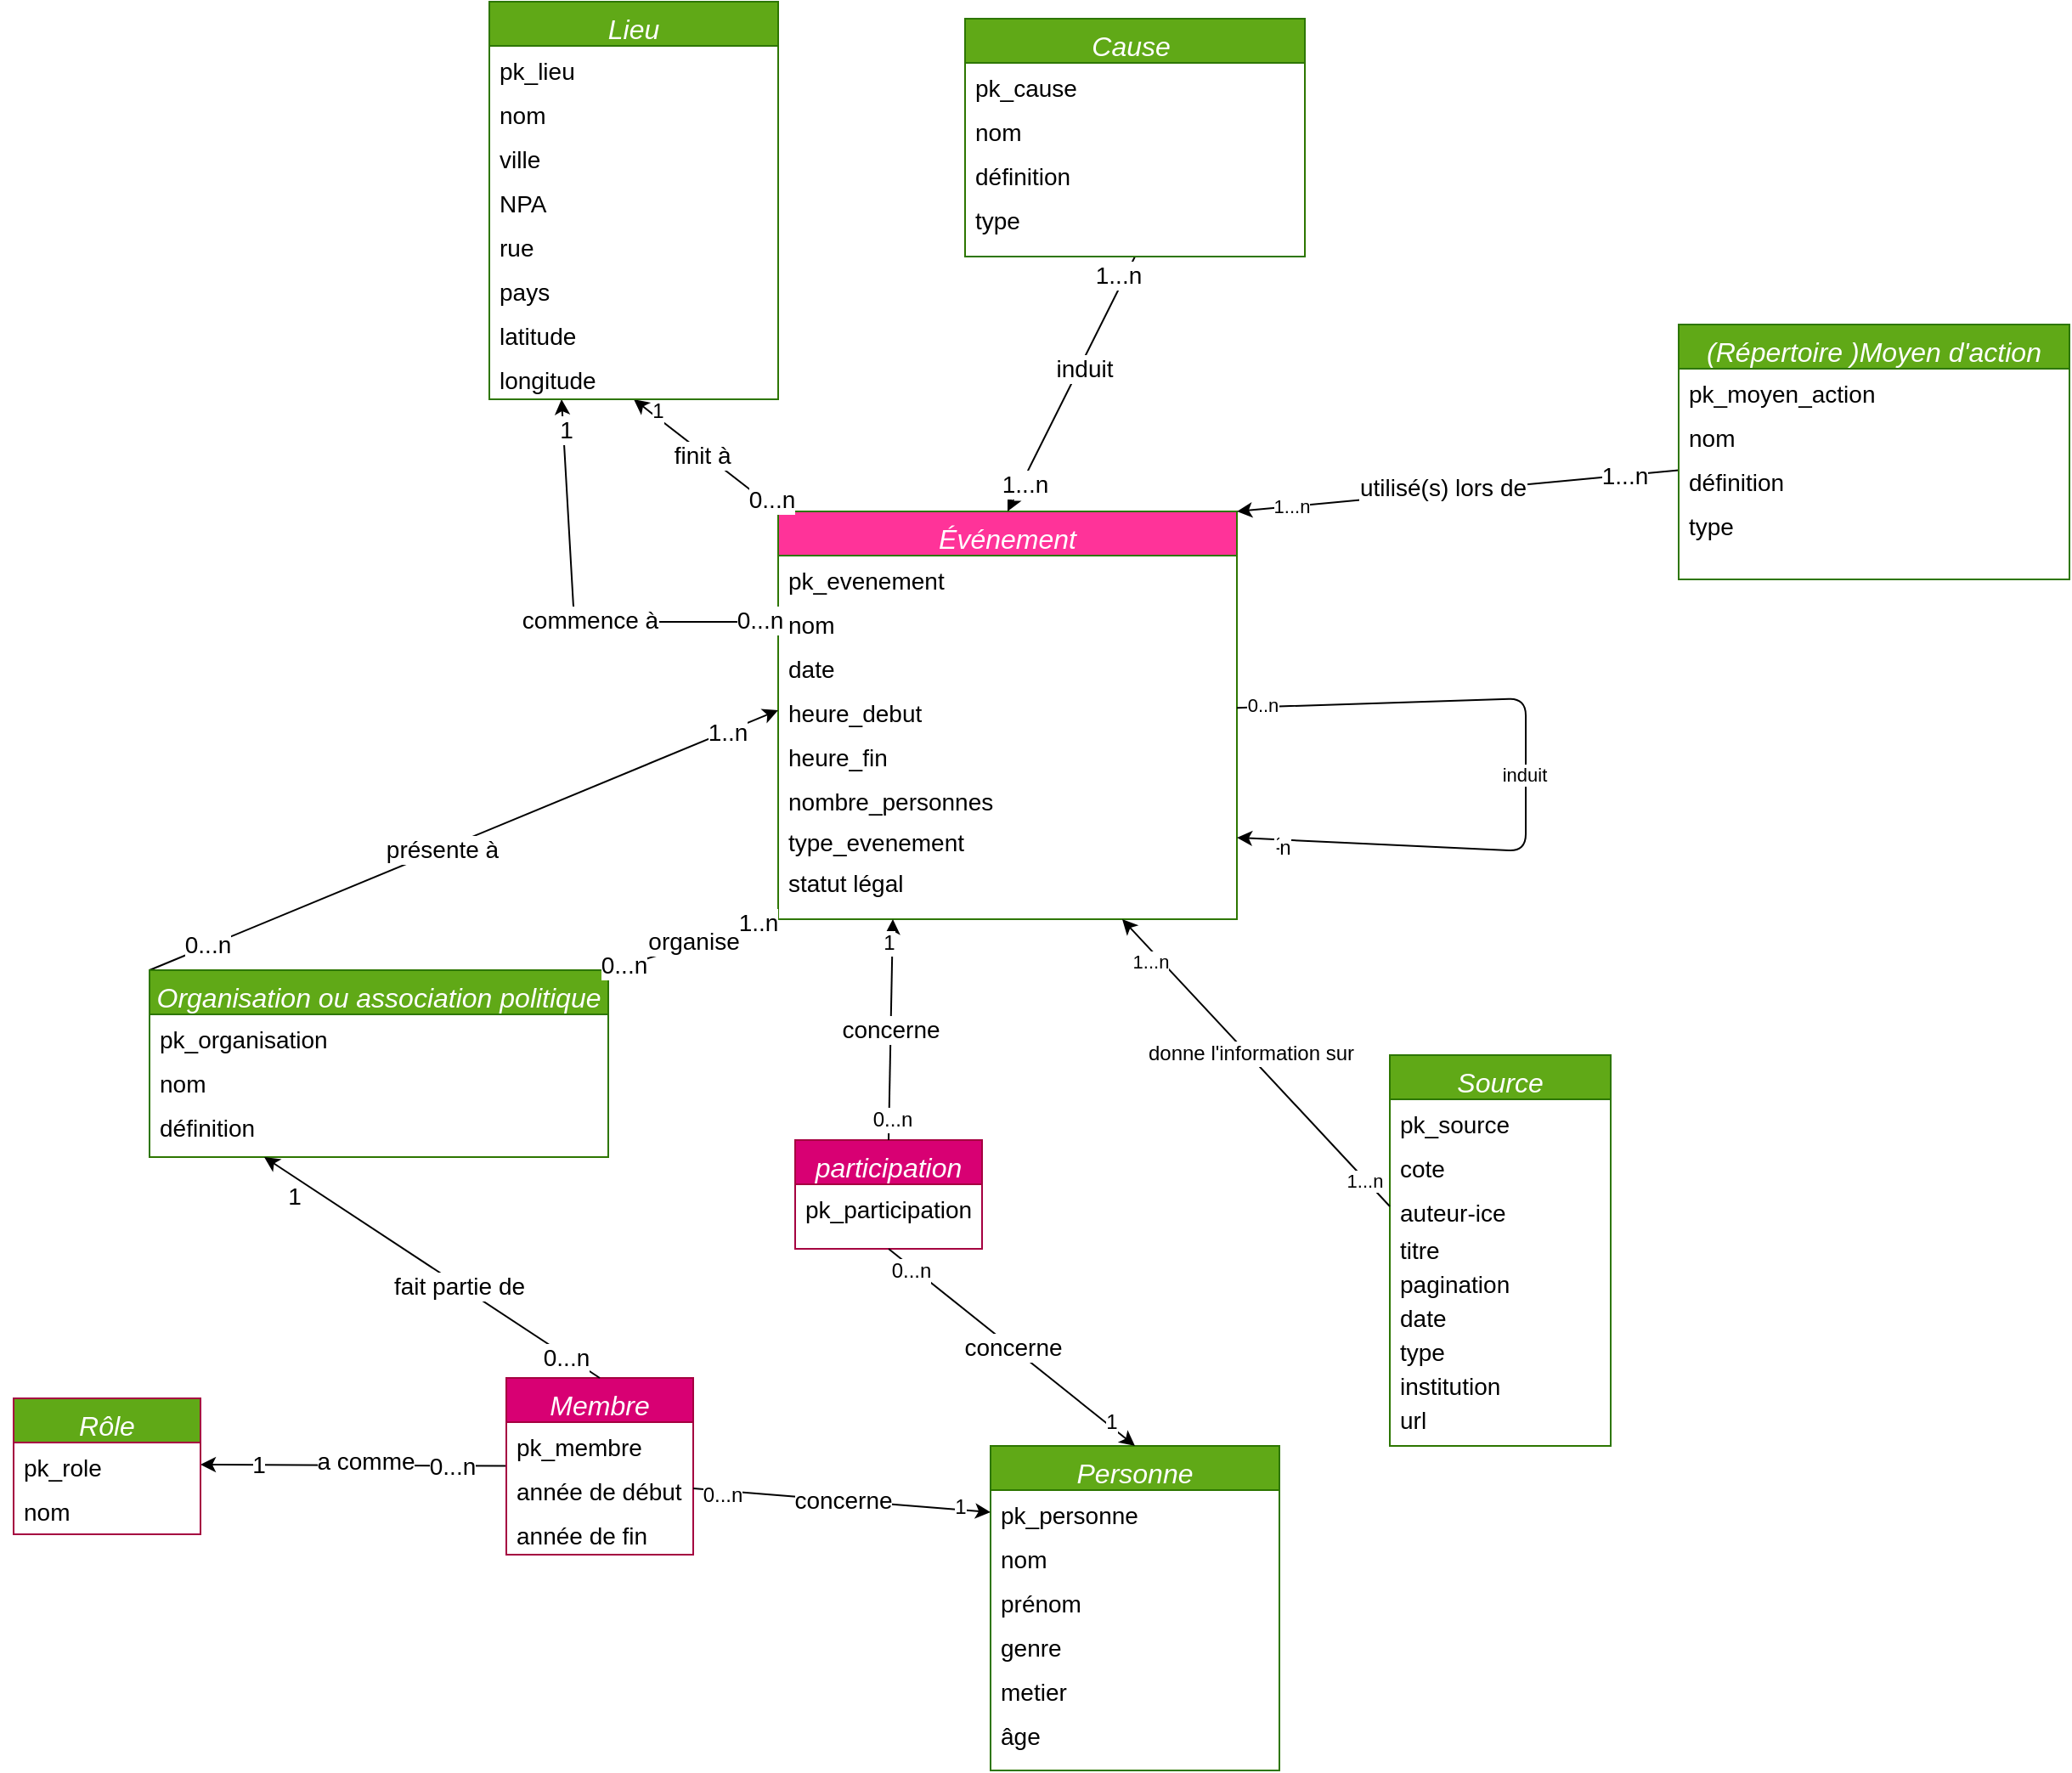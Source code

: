 <mxfile>
    <diagram id="C5RBs43oDa-KdzZeNtuy" name="Page-1">
        <mxGraphModel dx="1327" dy="936" grid="1" gridSize="10" guides="1" tooltips="1" connect="1" arrows="1" fold="1" page="1" pageScale="1" pageWidth="1654" pageHeight="1169" math="0" shadow="0">
            <root>
                <mxCell id="WIyWlLk6GJQsqaUBKTNV-0"/>
                <mxCell id="WIyWlLk6GJQsqaUBKTNV-1" parent="WIyWlLk6GJQsqaUBKTNV-0"/>
                <mxCell id="306" value="Événement" style="swimlane;fontStyle=2;align=center;verticalAlign=top;childLayout=stackLayout;horizontal=1;startSize=26;horizontalStack=0;resizeParent=1;resizeLast=0;collapsible=1;marginBottom=0;rounded=0;shadow=0;strokeWidth=1;fillColor=#FF3399;fontColor=#ffffff;strokeColor=#2D7600;fontSize=16;" parent="WIyWlLk6GJQsqaUBKTNV-1" vertex="1">
                    <mxGeometry x="560" y="330" width="270" height="240" as="geometry">
                        <mxRectangle x="230" y="140" width="160" height="26" as="alternateBounds"/>
                    </mxGeometry>
                </mxCell>
                <mxCell id="307" value="pk_evenement" style="text;align=left;verticalAlign=top;spacingLeft=4;spacingRight=4;overflow=hidden;rotatable=0;points=[[0,0.5],[1,0.5]];portConstraint=eastwest;fontSize=14;" parent="306" vertex="1">
                    <mxGeometry y="26" width="270" height="26" as="geometry"/>
                </mxCell>
                <mxCell id="308" value="nom    " style="text;align=left;verticalAlign=top;spacingLeft=4;spacingRight=4;overflow=hidden;rotatable=0;points=[[0,0.5],[1,0.5]];portConstraint=eastwest;fontSize=14;" parent="306" vertex="1">
                    <mxGeometry y="52" width="270" height="26" as="geometry"/>
                </mxCell>
                <mxCell id="340" value="date" style="text;align=left;verticalAlign=top;spacingLeft=4;spacingRight=4;overflow=hidden;rotatable=0;points=[[0,0.5],[1,0.5]];portConstraint=eastwest;fontSize=14;" parent="306" vertex="1">
                    <mxGeometry y="78" width="270" height="26" as="geometry"/>
                </mxCell>
                <mxCell id="349" value="heure_debut" style="text;align=left;verticalAlign=top;spacingLeft=4;spacingRight=4;overflow=hidden;rotatable=0;points=[[0,0.5],[1,0.5]];portConstraint=eastwest;fontSize=14;" parent="306" vertex="1">
                    <mxGeometry y="104" width="270" height="26" as="geometry"/>
                </mxCell>
                <mxCell id="463" value="heure_fin" style="text;align=left;verticalAlign=top;spacingLeft=4;spacingRight=4;overflow=hidden;rotatable=0;points=[[0,0.5],[1,0.5]];portConstraint=eastwest;fontSize=14;" parent="306" vertex="1">
                    <mxGeometry y="130" width="270" height="26" as="geometry"/>
                </mxCell>
                <mxCell id="464" value="nombre_personnes" style="text;align=left;verticalAlign=top;spacingLeft=4;spacingRight=4;overflow=hidden;rotatable=0;points=[[0,0.5],[1,0.5]];portConstraint=eastwest;fontSize=14;" parent="306" vertex="1">
                    <mxGeometry y="156" width="270" height="24" as="geometry"/>
                </mxCell>
                <mxCell id="466" value="type_evenement" style="text;align=left;verticalAlign=top;spacingLeft=4;spacingRight=4;overflow=hidden;rotatable=0;points=[[0,0.5],[1,0.5]];portConstraint=eastwest;fontSize=14;" parent="306" vertex="1">
                    <mxGeometry y="180" width="270" height="24" as="geometry"/>
                </mxCell>
                <mxCell id="486" style="edgeStyle=none;html=1;entryX=1;entryY=0.5;entryDx=0;entryDy=0;" parent="306" source="306" target="466" edge="1">
                    <mxGeometry relative="1" as="geometry">
                        <mxPoint x="440" y="230" as="targetPoint"/>
                        <Array as="points">
                            <mxPoint x="440" y="110"/>
                            <mxPoint x="440" y="200"/>
                        </Array>
                    </mxGeometry>
                </mxCell>
                <mxCell id="487" value="0..n" style="edgeLabel;html=1;align=center;verticalAlign=middle;resizable=0;points=[];" parent="486" vertex="1" connectable="0">
                    <mxGeometry x="-0.932" y="1" relative="1" as="geometry">
                        <mxPoint as="offset"/>
                    </mxGeometry>
                </mxCell>
                <mxCell id="488" value="1" style="edgeLabel;html=1;align=center;verticalAlign=middle;resizable=0;points=[];" parent="486" vertex="1" connectable="0">
                    <mxGeometry x="0.885" y="2" relative="1" as="geometry">
                        <mxPoint as="offset"/>
                    </mxGeometry>
                </mxCell>
                <mxCell id="489" value="induit" style="edgeLabel;html=1;align=center;verticalAlign=middle;resizable=0;points=[];" parent="486" vertex="1" connectable="0">
                    <mxGeometry x="-0.002" y="-1" relative="1" as="geometry">
                        <mxPoint as="offset"/>
                    </mxGeometry>
                </mxCell>
                <mxCell id="491" value="&lt;font style=&quot;font-size: 12px;&quot;&gt;n&lt;/font&gt;" style="edgeLabel;html=1;align=center;verticalAlign=middle;resizable=0;points=[];" parent="486" vertex="1" connectable="0">
                    <mxGeometry x="0.868" y="4" relative="1" as="geometry">
                        <mxPoint as="offset"/>
                    </mxGeometry>
                </mxCell>
                <mxCell id="493" value="statut légal" style="text;align=left;verticalAlign=top;spacingLeft=4;spacingRight=4;overflow=hidden;rotatable=0;points=[[0,0.5],[1,0.5]];portConstraint=eastwest;fontSize=14;" vertex="1" parent="306">
                    <mxGeometry y="204" width="270" height="24" as="geometry"/>
                </mxCell>
                <mxCell id="336" value="&lt;font style=&quot;font-size: 14px;&quot;&gt;finit à&amp;nbsp;&lt;/font&gt;" style="edgeStyle=none;html=1;exitX=0;exitY=0;exitDx=0;exitDy=0;entryX=0.5;entryY=1;entryDx=0;entryDy=0;" parent="WIyWlLk6GJQsqaUBKTNV-1" source="306" target="329" edge="1">
                    <mxGeometry relative="1" as="geometry"/>
                </mxCell>
                <mxCell id="337" value="&lt;font style=&quot;font-size: 14px;&quot;&gt;0...n&lt;/font&gt;" style="edgeLabel;html=1;align=center;verticalAlign=middle;resizable=0;points=[];" parent="336" vertex="1" connectable="0">
                    <mxGeometry x="-0.846" y="-3" relative="1" as="geometry">
                        <mxPoint x="1" as="offset"/>
                    </mxGeometry>
                </mxCell>
                <mxCell id="338" value="&lt;font style=&quot;font-size: 12px;&quot;&gt;1&lt;/font&gt;" style="edgeLabel;html=1;align=center;verticalAlign=middle;resizable=0;points=[];" parent="336" vertex="1" connectable="0">
                    <mxGeometry x="0.74" y="-2" relative="1" as="geometry">
                        <mxPoint x="1" as="offset"/>
                    </mxGeometry>
                </mxCell>
                <mxCell id="325" style="edgeStyle=none;html=1;exitX=0;exitY=0.5;exitDx=0;exitDy=0;fontSize=12;entryX=0.25;entryY=1;entryDx=0;entryDy=0;" parent="WIyWlLk6GJQsqaUBKTNV-1" source="308" target="329" edge="1">
                    <mxGeometry relative="1" as="geometry">
                        <Array as="points">
                            <mxPoint x="440" y="395"/>
                        </Array>
                        <mxPoint x="110" y="703.95" as="sourcePoint"/>
                        <mxPoint x="365" y="418.95" as="targetPoint"/>
                    </mxGeometry>
                </mxCell>
                <mxCell id="326" value="&lt;span style=&quot;font-size: 14px;&quot;&gt;commence à&lt;/span&gt;" style="edgeLabel;html=1;align=center;verticalAlign=middle;resizable=0;points=[];fontSize=12;" parent="325" vertex="1" connectable="0">
                    <mxGeometry x="-0.113" y="-1" relative="1" as="geometry">
                        <mxPoint as="offset"/>
                    </mxGeometry>
                </mxCell>
                <mxCell id="327" value="0...n" style="edgeLabel;html=1;align=center;verticalAlign=middle;resizable=0;points=[];fontSize=14;" parent="325" vertex="1" connectable="0">
                    <mxGeometry x="-0.909" y="-1" relative="1" as="geometry">
                        <mxPoint as="offset"/>
                    </mxGeometry>
                </mxCell>
                <mxCell id="328" value="1" style="edgeLabel;html=1;align=center;verticalAlign=middle;resizable=0;points=[];fontSize=14;" parent="325" vertex="1" connectable="0">
                    <mxGeometry x="0.855" y="-1" relative="1" as="geometry">
                        <mxPoint as="offset"/>
                    </mxGeometry>
                </mxCell>
                <mxCell id="329" value="Lieu" style="swimlane;fontStyle=2;align=center;verticalAlign=top;childLayout=stackLayout;horizontal=1;startSize=26;horizontalStack=0;resizeParent=1;resizeLast=0;collapsible=1;marginBottom=0;rounded=0;shadow=0;strokeWidth=1;fillColor=#60a917;fontColor=#ffffff;strokeColor=#2D7600;fontSize=16;" parent="WIyWlLk6GJQsqaUBKTNV-1" vertex="1">
                    <mxGeometry x="390" y="30" width="170" height="234" as="geometry">
                        <mxRectangle x="230" y="140" width="160" height="26" as="alternateBounds"/>
                    </mxGeometry>
                </mxCell>
                <mxCell id="330" value="pk_lieu" style="text;align=left;verticalAlign=top;spacingLeft=4;spacingRight=4;overflow=hidden;rotatable=0;points=[[0,0.5],[1,0.5]];portConstraint=eastwest;fontSize=14;" parent="329" vertex="1">
                    <mxGeometry y="26" width="170" height="26" as="geometry"/>
                </mxCell>
                <mxCell id="331" value="nom" style="text;align=left;verticalAlign=top;spacingLeft=4;spacingRight=4;overflow=hidden;rotatable=0;points=[[0,0.5],[1,0.5]];portConstraint=eastwest;fontSize=14;" parent="329" vertex="1">
                    <mxGeometry y="52" width="170" height="26" as="geometry"/>
                </mxCell>
                <mxCell id="332" value="ville" style="text;align=left;verticalAlign=top;spacingLeft=4;spacingRight=4;overflow=hidden;rotatable=0;points=[[0,0.5],[1,0.5]];portConstraint=eastwest;fontSize=14;" parent="329" vertex="1">
                    <mxGeometry y="78" width="170" height="26" as="geometry"/>
                </mxCell>
                <mxCell id="333" value="NPA" style="text;align=left;verticalAlign=top;spacingLeft=4;spacingRight=4;overflow=hidden;rotatable=0;points=[[0,0.5],[1,0.5]];portConstraint=eastwest;fontSize=14;" parent="329" vertex="1">
                    <mxGeometry y="104" width="170" height="26" as="geometry"/>
                </mxCell>
                <mxCell id="334" value="rue" style="text;align=left;verticalAlign=top;spacingLeft=4;spacingRight=4;overflow=hidden;rotatable=0;points=[[0,0.5],[1,0.5]];portConstraint=eastwest;fontSize=14;" parent="329" vertex="1">
                    <mxGeometry y="130" width="170" height="26" as="geometry"/>
                </mxCell>
                <mxCell id="335" value="pays" style="text;align=left;verticalAlign=top;spacingLeft=4;spacingRight=4;overflow=hidden;rotatable=0;points=[[0,0.5],[1,0.5]];portConstraint=eastwest;fontSize=14;" parent="329" vertex="1">
                    <mxGeometry y="156" width="170" height="26" as="geometry"/>
                </mxCell>
                <mxCell id="490" value="latitude" style="text;align=left;verticalAlign=top;spacingLeft=4;spacingRight=4;overflow=hidden;rotatable=0;points=[[0,0.5],[1,0.5]];portConstraint=eastwest;fontSize=14;" parent="329" vertex="1">
                    <mxGeometry y="182" width="170" height="26" as="geometry"/>
                </mxCell>
                <mxCell id="492" value="longitude" style="text;align=left;verticalAlign=top;spacingLeft=4;spacingRight=4;overflow=hidden;rotatable=0;points=[[0,0.5],[1,0.5]];portConstraint=eastwest;fontSize=14;" vertex="1" parent="329">
                    <mxGeometry y="208" width="170" height="26" as="geometry"/>
                </mxCell>
                <mxCell id="354" style="edgeStyle=none;html=1;entryX=1;entryY=0;entryDx=0;entryDy=0;fontSize=14;" parent="WIyWlLk6GJQsqaUBKTNV-1" source="350" target="306" edge="1">
                    <mxGeometry relative="1" as="geometry">
                        <Array as="points"/>
                    </mxGeometry>
                </mxCell>
                <mxCell id="355" value="1...n" style="edgeLabel;html=1;align=center;verticalAlign=middle;resizable=0;points=[];fontSize=14;" parent="354" vertex="1" connectable="0">
                    <mxGeometry x="-0.762" relative="1" as="geometry">
                        <mxPoint x="-1" as="offset"/>
                    </mxGeometry>
                </mxCell>
                <mxCell id="357" value="utilisé(s) lors de" style="edgeLabel;html=1;align=center;verticalAlign=middle;resizable=0;points=[];fontSize=14;" parent="354" vertex="1" connectable="0">
                    <mxGeometry x="0.061" y="-3" relative="1" as="geometry">
                        <mxPoint x="-1" as="offset"/>
                    </mxGeometry>
                </mxCell>
                <mxCell id="475" value="1...n" style="edgeLabel;html=1;align=center;verticalAlign=middle;resizable=0;points=[];" parent="354" vertex="1" connectable="0">
                    <mxGeometry x="0.755" y="1" relative="1" as="geometry">
                        <mxPoint y="-1" as="offset"/>
                    </mxGeometry>
                </mxCell>
                <mxCell id="350" value="(Répertoire )Moyen d'action" style="swimlane;fontStyle=2;align=center;verticalAlign=top;childLayout=stackLayout;horizontal=1;startSize=26;horizontalStack=0;resizeParent=1;resizeLast=0;collapsible=1;marginBottom=0;rounded=0;shadow=0;strokeWidth=1;fillColor=#60a917;fontColor=#ffffff;strokeColor=#2D7600;fontSize=16;" parent="WIyWlLk6GJQsqaUBKTNV-1" vertex="1">
                    <mxGeometry x="1090" y="220" width="230" height="150" as="geometry">
                        <mxRectangle x="230" y="140" width="160" height="26" as="alternateBounds"/>
                    </mxGeometry>
                </mxCell>
                <mxCell id="351" value="pk_moyen_action" style="text;align=left;verticalAlign=top;spacingLeft=4;spacingRight=4;overflow=hidden;rotatable=0;points=[[0,0.5],[1,0.5]];portConstraint=eastwest;fontSize=14;" parent="350" vertex="1">
                    <mxGeometry y="26" width="230" height="26" as="geometry"/>
                </mxCell>
                <mxCell id="352" value="nom    " style="text;align=left;verticalAlign=top;spacingLeft=4;spacingRight=4;overflow=hidden;rotatable=0;points=[[0,0.5],[1,0.5]];portConstraint=eastwest;fontSize=14;" parent="350" vertex="1">
                    <mxGeometry y="52" width="230" height="26" as="geometry"/>
                </mxCell>
                <mxCell id="353" value="définition" style="text;align=left;verticalAlign=top;spacingLeft=4;spacingRight=4;overflow=hidden;rotatable=0;points=[[0,0.5],[1,0.5]];portConstraint=eastwest;fontSize=14;" parent="350" vertex="1">
                    <mxGeometry y="78" width="230" height="26" as="geometry"/>
                </mxCell>
                <mxCell id="478" value="type" style="text;align=left;verticalAlign=top;spacingLeft=4;spacingRight=4;overflow=hidden;rotatable=0;points=[[0,0.5],[1,0.5]];portConstraint=eastwest;fontSize=14;" parent="350" vertex="1">
                    <mxGeometry y="104" width="230" height="26" as="geometry"/>
                </mxCell>
                <mxCell id="362" style="edgeStyle=none;html=1;exitX=0.5;exitY=1;exitDx=0;exitDy=0;entryX=0.5;entryY=0;entryDx=0;entryDy=0;fontSize=14;" parent="WIyWlLk6GJQsqaUBKTNV-1" source="358" target="306" edge="1">
                    <mxGeometry relative="1" as="geometry"/>
                </mxCell>
                <mxCell id="363" value="1...n" style="edgeLabel;html=1;align=center;verticalAlign=middle;resizable=0;points=[];fontSize=14;" parent="362" vertex="1" connectable="0">
                    <mxGeometry x="0.776" y="1" relative="1" as="geometry">
                        <mxPoint as="offset"/>
                    </mxGeometry>
                </mxCell>
                <mxCell id="364" value="induit" style="edgeLabel;html=1;align=center;verticalAlign=middle;resizable=0;points=[];fontSize=14;" parent="362" vertex="1" connectable="0">
                    <mxGeometry x="-0.144" y="2" relative="1" as="geometry">
                        <mxPoint as="offset"/>
                    </mxGeometry>
                </mxCell>
                <mxCell id="365" value="1...n" style="edgeLabel;html=1;align=center;verticalAlign=middle;resizable=0;points=[];fontSize=14;" parent="362" vertex="1" connectable="0">
                    <mxGeometry x="-0.831" y="-5" relative="1" as="geometry">
                        <mxPoint as="offset"/>
                    </mxGeometry>
                </mxCell>
                <mxCell id="358" value="Cause " style="swimlane;fontStyle=2;align=center;verticalAlign=top;childLayout=stackLayout;horizontal=1;startSize=26;horizontalStack=0;resizeParent=1;resizeLast=0;collapsible=1;marginBottom=0;rounded=0;shadow=0;strokeWidth=1;fillColor=#60a917;fontColor=#ffffff;strokeColor=#2D7600;fontSize=16;" parent="WIyWlLk6GJQsqaUBKTNV-1" vertex="1">
                    <mxGeometry x="670" y="40" width="200" height="140" as="geometry">
                        <mxRectangle x="230" y="140" width="160" height="26" as="alternateBounds"/>
                    </mxGeometry>
                </mxCell>
                <mxCell id="359" value="pk_cause" style="text;align=left;verticalAlign=top;spacingLeft=4;spacingRight=4;overflow=hidden;rotatable=0;points=[[0,0.5],[1,0.5]];portConstraint=eastwest;fontSize=14;" parent="358" vertex="1">
                    <mxGeometry y="26" width="200" height="26" as="geometry"/>
                </mxCell>
                <mxCell id="360" value="nom    " style="text;align=left;verticalAlign=top;spacingLeft=4;spacingRight=4;overflow=hidden;rotatable=0;points=[[0,0.5],[1,0.5]];portConstraint=eastwest;fontSize=14;" parent="358" vertex="1">
                    <mxGeometry y="52" width="200" height="26" as="geometry"/>
                </mxCell>
                <mxCell id="361" value="définition" style="text;align=left;verticalAlign=top;spacingLeft=4;spacingRight=4;overflow=hidden;rotatable=0;points=[[0,0.5],[1,0.5]];portConstraint=eastwest;fontSize=14;" parent="358" vertex="1">
                    <mxGeometry y="78" width="200" height="26" as="geometry"/>
                </mxCell>
                <mxCell id="480" value="type" style="text;align=left;verticalAlign=top;spacingLeft=4;spacingRight=4;overflow=hidden;rotatable=0;points=[[0,0.5],[1,0.5]];portConstraint=eastwest;fontSize=14;" parent="358" vertex="1">
                    <mxGeometry y="104" width="200" height="26" as="geometry"/>
                </mxCell>
                <mxCell id="376" style="edgeStyle=none;html=1;fontSize=14;entryX=0;entryY=0.5;entryDx=0;entryDy=0;exitX=0;exitY=0;exitDx=0;exitDy=0;" parent="WIyWlLk6GJQsqaUBKTNV-1" source="366" target="349" edge="1">
                    <mxGeometry relative="1" as="geometry">
                        <mxPoint x="270" y="400" as="sourcePoint"/>
                        <mxPoint x="90" y="420" as="targetPoint"/>
                    </mxGeometry>
                </mxCell>
                <mxCell id="377" value="0...n" style="edgeLabel;html=1;align=center;verticalAlign=middle;resizable=0;points=[];fontSize=14;" parent="376" vertex="1" connectable="0">
                    <mxGeometry x="-0.817" y="1" relative="1" as="geometry">
                        <mxPoint as="offset"/>
                    </mxGeometry>
                </mxCell>
                <mxCell id="378" value="1..n" style="edgeLabel;html=1;align=center;verticalAlign=middle;resizable=0;points=[];fontSize=14;" parent="376" vertex="1" connectable="0">
                    <mxGeometry x="0.841" y="-1" relative="1" as="geometry">
                        <mxPoint x="-1" as="offset"/>
                    </mxGeometry>
                </mxCell>
                <mxCell id="379" value="présente à" style="edgeLabel;html=1;align=center;verticalAlign=middle;resizable=0;points=[];fontSize=14;" parent="376" vertex="1" connectable="0">
                    <mxGeometry x="-0.073" relative="1" as="geometry">
                        <mxPoint as="offset"/>
                    </mxGeometry>
                </mxCell>
                <mxCell id="366" value="Organisation ou association politique" style="swimlane;fontStyle=2;align=center;verticalAlign=top;childLayout=stackLayout;horizontal=1;startSize=26;horizontalStack=0;resizeParent=1;resizeLast=0;collapsible=1;marginBottom=0;rounded=0;shadow=0;strokeWidth=1;fillColor=#60a917;fontColor=#ffffff;strokeColor=#2D7600;fontSize=16;" parent="WIyWlLk6GJQsqaUBKTNV-1" vertex="1">
                    <mxGeometry x="190" y="600" width="270" height="110" as="geometry">
                        <mxRectangle x="230" y="140" width="160" height="26" as="alternateBounds"/>
                    </mxGeometry>
                </mxCell>
                <mxCell id="367" value="pk_organisation" style="text;align=left;verticalAlign=top;spacingLeft=4;spacingRight=4;overflow=hidden;rotatable=0;points=[[0,0.5],[1,0.5]];portConstraint=eastwest;fontSize=14;" parent="366" vertex="1">
                    <mxGeometry y="26" width="270" height="26" as="geometry"/>
                </mxCell>
                <mxCell id="368" value="nom" style="text;align=left;verticalAlign=top;spacingLeft=4;spacingRight=4;overflow=hidden;rotatable=0;points=[[0,0.5],[1,0.5]];portConstraint=eastwest;rounded=0;shadow=0;html=0;fontSize=14;" parent="366" vertex="1">
                    <mxGeometry y="52" width="270" height="26" as="geometry"/>
                </mxCell>
                <mxCell id="371" value="définition" style="text;align=left;verticalAlign=top;spacingLeft=4;spacingRight=4;overflow=hidden;rotatable=0;points=[[0,0.5],[1,0.5]];portConstraint=eastwest;rounded=0;shadow=0;html=0;fontSize=14;" parent="366" vertex="1">
                    <mxGeometry y="78" width="270" height="26" as="geometry"/>
                </mxCell>
                <mxCell id="380" value="Personne" style="swimlane;fontStyle=2;align=center;verticalAlign=top;childLayout=stackLayout;horizontal=1;startSize=26;horizontalStack=0;resizeParent=1;resizeLast=0;collapsible=1;marginBottom=0;rounded=0;shadow=0;strokeWidth=1;fillColor=#60a917;fontColor=#ffffff;strokeColor=#2D7600;fontSize=16;" parent="WIyWlLk6GJQsqaUBKTNV-1" vertex="1">
                    <mxGeometry x="685" y="880" width="170" height="191" as="geometry">
                        <mxRectangle x="230" y="140" width="160" height="26" as="alternateBounds"/>
                    </mxGeometry>
                </mxCell>
                <mxCell id="381" value="pk_personne" style="text;align=left;verticalAlign=top;spacingLeft=4;spacingRight=4;overflow=hidden;rotatable=0;points=[[0,0.5],[1,0.5]];portConstraint=eastwest;fontSize=14;" parent="380" vertex="1">
                    <mxGeometry y="26" width="170" height="26" as="geometry"/>
                </mxCell>
                <mxCell id="382" value="nom    " style="text;align=left;verticalAlign=top;spacingLeft=4;spacingRight=4;overflow=hidden;rotatable=0;points=[[0,0.5],[1,0.5]];portConstraint=eastwest;fontSize=14;" parent="380" vertex="1">
                    <mxGeometry y="52" width="170" height="26" as="geometry"/>
                </mxCell>
                <mxCell id="383" value="prénom" style="text;align=left;verticalAlign=top;spacingLeft=4;spacingRight=4;overflow=hidden;rotatable=0;points=[[0,0.5],[1,0.5]];portConstraint=eastwest;rounded=0;shadow=0;html=0;fontSize=14;" parent="380" vertex="1">
                    <mxGeometry y="78" width="170" height="26" as="geometry"/>
                </mxCell>
                <mxCell id="385" value="genre" style="text;align=left;verticalAlign=top;spacingLeft=4;spacingRight=4;overflow=hidden;rotatable=0;points=[[0,0.5],[1,0.5]];portConstraint=eastwest;rounded=0;shadow=0;html=0;fontSize=14;" parent="380" vertex="1">
                    <mxGeometry y="104" width="170" height="26" as="geometry"/>
                </mxCell>
                <mxCell id="477" value="metier" style="text;align=left;verticalAlign=top;spacingLeft=4;spacingRight=4;overflow=hidden;rotatable=0;points=[[0,0.5],[1,0.5]];portConstraint=eastwest;rounded=0;shadow=0;html=0;fontSize=14;" parent="380" vertex="1">
                    <mxGeometry y="130" width="170" height="26" as="geometry"/>
                </mxCell>
                <mxCell id="479" value="âge" style="text;align=left;verticalAlign=top;spacingLeft=4;spacingRight=4;overflow=hidden;rotatable=0;points=[[0,0.5],[1,0.5]];portConstraint=eastwest;rounded=0;shadow=0;html=0;fontSize=14;" parent="380" vertex="1">
                    <mxGeometry y="156" width="170" height="26" as="geometry"/>
                </mxCell>
                <mxCell id="408" style="edgeStyle=none;html=1;entryX=1;entryY=0.5;entryDx=0;entryDy=0;fontSize=14;" parent="WIyWlLk6GJQsqaUBKTNV-1" source="386" target="405" edge="1">
                    <mxGeometry relative="1" as="geometry"/>
                </mxCell>
                <mxCell id="409" value="0...n" style="edgeLabel;html=1;align=center;verticalAlign=middle;resizable=0;points=[];fontSize=14;" parent="408" vertex="1" connectable="0">
                    <mxGeometry x="-0.646" y="1" relative="1" as="geometry">
                        <mxPoint y="-1" as="offset"/>
                    </mxGeometry>
                </mxCell>
                <mxCell id="410" value="1" style="edgeLabel;html=1;align=center;verticalAlign=middle;resizable=0;points=[];fontSize=14;" parent="408" vertex="1" connectable="0">
                    <mxGeometry x="0.63" y="1" relative="1" as="geometry">
                        <mxPoint y="-1" as="offset"/>
                    </mxGeometry>
                </mxCell>
                <mxCell id="411" value="a comme" style="edgeLabel;html=1;align=center;verticalAlign=middle;resizable=0;points=[];fontSize=14;" parent="408" vertex="1" connectable="0">
                    <mxGeometry x="-0.073" y="-2" relative="1" as="geometry">
                        <mxPoint y="-1" as="offset"/>
                    </mxGeometry>
                </mxCell>
                <mxCell id="386" value="Membre" style="swimlane;fontStyle=2;align=center;verticalAlign=top;childLayout=stackLayout;horizontal=1;startSize=26;horizontalStack=0;resizeParent=1;resizeLast=0;collapsible=1;marginBottom=0;rounded=0;shadow=0;strokeWidth=1;fillColor=#d80073;fontColor=#ffffff;strokeColor=#A50040;fontSize=16;" parent="WIyWlLk6GJQsqaUBKTNV-1" vertex="1">
                    <mxGeometry x="400" y="840" width="110" height="104" as="geometry">
                        <mxRectangle x="230" y="140" width="160" height="26" as="alternateBounds"/>
                    </mxGeometry>
                </mxCell>
                <mxCell id="387" value="pk_membre" style="text;align=left;verticalAlign=top;spacingLeft=4;spacingRight=4;overflow=hidden;rotatable=0;points=[[0,0.5],[1,0.5]];portConstraint=eastwest;fontSize=14;" parent="386" vertex="1">
                    <mxGeometry y="26" width="110" height="26" as="geometry"/>
                </mxCell>
                <mxCell id="388" value="année de début" style="text;align=left;verticalAlign=top;spacingLeft=4;spacingRight=4;overflow=hidden;rotatable=0;points=[[0,0.5],[1,0.5]];portConstraint=eastwest;rounded=0;shadow=0;html=0;fontSize=14;" parent="386" vertex="1">
                    <mxGeometry y="52" width="110" height="26" as="geometry"/>
                </mxCell>
                <mxCell id="389" style="edgeStyle=elbowEdgeStyle;rounded=0;orthogonalLoop=1;jettySize=auto;elbow=vertical;html=1;exitX=0;exitY=0.5;exitDx=0;exitDy=0;fontSize=14;" parent="386" source="388" target="388" edge="1">
                    <mxGeometry relative="1" as="geometry"/>
                </mxCell>
                <mxCell id="390" value="année de fin" style="text;align=left;verticalAlign=top;spacingLeft=4;spacingRight=4;overflow=hidden;rotatable=0;points=[[0,0.5],[1,0.5]];portConstraint=eastwest;rounded=0;shadow=0;html=0;fontSize=14;" parent="386" vertex="1">
                    <mxGeometry y="78" width="110" height="26" as="geometry"/>
                </mxCell>
                <mxCell id="393" style="edgeStyle=none;html=1;exitX=0.5;exitY=0;exitDx=0;exitDy=0;fontSize=14;entryX=0.25;entryY=1;entryDx=0;entryDy=0;" parent="WIyWlLk6GJQsqaUBKTNV-1" source="386" target="366" edge="1">
                    <mxGeometry relative="1" as="geometry">
                        <mxPoint x="534.55" y="1250" as="targetPoint"/>
                        <mxPoint x="214.55" y="1420" as="sourcePoint"/>
                    </mxGeometry>
                </mxCell>
                <mxCell id="394" value="fait partie de" style="edgeLabel;html=1;align=center;verticalAlign=middle;resizable=0;points=[];fontSize=14;" parent="393" vertex="1" connectable="0">
                    <mxGeometry x="-0.159" y="1" relative="1" as="geometry">
                        <mxPoint as="offset"/>
                    </mxGeometry>
                </mxCell>
                <mxCell id="396" value="1" style="edgeLabel;html=1;align=center;verticalAlign=middle;resizable=0;points=[];fontSize=14;" parent="393" vertex="1" connectable="0">
                    <mxGeometry x="0.759" y="-1" relative="1" as="geometry">
                        <mxPoint x="-7" y="8" as="offset"/>
                    </mxGeometry>
                </mxCell>
                <mxCell id="397" value="0...n" style="edgeLabel;html=1;align=center;verticalAlign=middle;resizable=0;points=[];fontSize=14;" parent="393" vertex="1" connectable="0">
                    <mxGeometry x="-0.803" y="1" relative="1" as="geometry">
                        <mxPoint as="offset"/>
                    </mxGeometry>
                </mxCell>
                <mxCell id="398" value="concerne" style="edgeStyle=none;html=1;exitX=1;exitY=0.5;exitDx=0;exitDy=0;entryX=0;entryY=0.5;entryDx=0;entryDy=0;fontSize=14;" parent="WIyWlLk6GJQsqaUBKTNV-1" source="388" target="381" edge="1">
                    <mxGeometry relative="1" as="geometry">
                        <mxPoint x="1011.73" y="1254" as="sourcePoint"/>
                        <mxPoint x="849.73" y="1110" as="targetPoint"/>
                    </mxGeometry>
                </mxCell>
                <mxCell id="399" value="1" style="edgeLabel;html=1;align=center;verticalAlign=middle;resizable=0;points=[];fontSize=12;" parent="398" vertex="1" connectable="0">
                    <mxGeometry x="0.79" y="2" relative="1" as="geometry">
                        <mxPoint as="offset"/>
                    </mxGeometry>
                </mxCell>
                <mxCell id="400" value="0...n" style="edgeLabel;html=1;align=center;verticalAlign=middle;resizable=0;points=[];fontSize=12;" parent="398" vertex="1" connectable="0">
                    <mxGeometry x="-0.808" y="-2" relative="1" as="geometry">
                        <mxPoint as="offset"/>
                    </mxGeometry>
                </mxCell>
                <mxCell id="404" value="Rôle" style="swimlane;fontStyle=2;align=center;verticalAlign=top;childLayout=stackLayout;horizontal=1;startSize=26;horizontalStack=0;resizeParent=1;resizeLast=0;collapsible=1;marginBottom=0;rounded=0;shadow=0;strokeWidth=1;fillColor=#60A917;fontColor=#ffffff;strokeColor=#A50040;fontSize=16;" parent="WIyWlLk6GJQsqaUBKTNV-1" vertex="1">
                    <mxGeometry x="110" y="852" width="110" height="80" as="geometry">
                        <mxRectangle x="230" y="140" width="160" height="26" as="alternateBounds"/>
                    </mxGeometry>
                </mxCell>
                <mxCell id="405" value="pk_role" style="text;align=left;verticalAlign=top;spacingLeft=4;spacingRight=4;overflow=hidden;rotatable=0;points=[[0,0.5],[1,0.5]];portConstraint=eastwest;fontSize=14;" parent="404" vertex="1">
                    <mxGeometry y="26" width="110" height="26" as="geometry"/>
                </mxCell>
                <mxCell id="406" value="nom" style="text;align=left;verticalAlign=top;spacingLeft=4;spacingRight=4;overflow=hidden;rotatable=0;points=[[0,0.5],[1,0.5]];portConstraint=eastwest;rounded=0;shadow=0;html=0;fontSize=14;" parent="404" vertex="1">
                    <mxGeometry y="52" width="110" height="26" as="geometry"/>
                </mxCell>
                <mxCell id="407" style="edgeStyle=elbowEdgeStyle;rounded=0;orthogonalLoop=1;jettySize=auto;elbow=vertical;html=1;exitX=0;exitY=0.5;exitDx=0;exitDy=0;fontSize=14;" parent="404" source="406" target="406" edge="1">
                    <mxGeometry relative="1" as="geometry"/>
                </mxCell>
                <mxCell id="434" value="Source" style="swimlane;fontStyle=2;align=center;verticalAlign=top;childLayout=stackLayout;horizontal=1;startSize=26;horizontalStack=0;resizeParent=1;resizeLast=0;collapsible=1;marginBottom=0;rounded=0;shadow=0;strokeWidth=1;fillColor=#60a917;fontColor=#ffffff;strokeColor=#2D7600;fontSize=16;" parent="WIyWlLk6GJQsqaUBKTNV-1" vertex="1">
                    <mxGeometry x="920" y="650" width="130" height="230" as="geometry">
                        <mxRectangle x="230" y="140" width="160" height="26" as="alternateBounds"/>
                    </mxGeometry>
                </mxCell>
                <mxCell id="435" value="pk_source" style="text;align=left;verticalAlign=top;spacingLeft=4;spacingRight=4;overflow=hidden;rotatable=0;points=[[0,0.5],[1,0.5]];portConstraint=eastwest;rounded=0;shadow=0;html=0;fontSize=14;" parent="434" vertex="1">
                    <mxGeometry y="26" width="130" height="26" as="geometry"/>
                </mxCell>
                <mxCell id="436" value="cote" style="text;align=left;verticalAlign=top;spacingLeft=4;spacingRight=4;overflow=hidden;rotatable=0;points=[[0,0.5],[1,0.5]];portConstraint=eastwest;fontSize=14;" parent="434" vertex="1">
                    <mxGeometry y="52" width="130" height="26" as="geometry"/>
                </mxCell>
                <mxCell id="437" value="auteur-ice" style="text;align=left;verticalAlign=top;spacingLeft=4;spacingRight=4;overflow=hidden;rotatable=0;points=[[0,0.5],[1,0.5]];portConstraint=eastwest;fontSize=14;" parent="434" vertex="1">
                    <mxGeometry y="78" width="130" height="22" as="geometry"/>
                </mxCell>
                <mxCell id="494" value="titre" style="text;align=left;verticalAlign=top;spacingLeft=4;spacingRight=4;overflow=hidden;rotatable=0;points=[[0,0.5],[1,0.5]];portConstraint=eastwest;fontSize=14;" vertex="1" parent="434">
                    <mxGeometry y="100" width="130" height="20" as="geometry"/>
                </mxCell>
                <mxCell id="438" value="pagination" style="text;align=left;verticalAlign=top;spacingLeft=4;spacingRight=4;overflow=hidden;rotatable=0;points=[[0,0.5],[1,0.5]];portConstraint=eastwest;fontSize=14;" parent="434" vertex="1">
                    <mxGeometry y="120" width="130" height="20" as="geometry"/>
                </mxCell>
                <mxCell id="439" value="date" style="text;align=left;verticalAlign=top;spacingLeft=4;spacingRight=4;overflow=hidden;rotatable=0;points=[[0,0.5],[1,0.5]];portConstraint=eastwest;fontSize=14;" parent="434" vertex="1">
                    <mxGeometry y="140" width="130" height="20" as="geometry"/>
                </mxCell>
                <mxCell id="495" value="type" style="text;align=left;verticalAlign=top;spacingLeft=4;spacingRight=4;overflow=hidden;rotatable=0;points=[[0,0.5],[1,0.5]];portConstraint=eastwest;fontSize=14;" vertex="1" parent="434">
                    <mxGeometry y="160" width="130" height="20" as="geometry"/>
                </mxCell>
                <mxCell id="496" value="institution" style="text;align=left;verticalAlign=top;spacingLeft=4;spacingRight=4;overflow=hidden;rotatable=0;points=[[0,0.5],[1,0.5]];portConstraint=eastwest;fontSize=14;" vertex="1" parent="434">
                    <mxGeometry y="180" width="130" height="20" as="geometry"/>
                </mxCell>
                <mxCell id="498" value="url" style="text;align=left;verticalAlign=top;spacingLeft=4;spacingRight=4;overflow=hidden;rotatable=0;points=[[0,0.5],[1,0.5]];portConstraint=eastwest;fontSize=14;" vertex="1" parent="434">
                    <mxGeometry y="200" width="130" height="20" as="geometry"/>
                </mxCell>
                <mxCell id="440" style="edgeStyle=none;html=1;entryX=0.75;entryY=1;entryDx=0;entryDy=0;exitX=0;exitY=0.5;exitDx=0;exitDy=0;" parent="WIyWlLk6GJQsqaUBKTNV-1" source="437" target="306" edge="1">
                    <mxGeometry relative="1" as="geometry"/>
                </mxCell>
                <mxCell id="441" value="1...n" style="edgeLabel;html=1;align=center;verticalAlign=middle;resizable=0;points=[];" parent="440" vertex="1" connectable="0">
                    <mxGeometry x="-0.813" y="1" relative="1" as="geometry">
                        <mxPoint as="offset"/>
                    </mxGeometry>
                </mxCell>
                <mxCell id="442" value="1...n" style="edgeLabel;html=1;align=center;verticalAlign=middle;resizable=0;points=[];" parent="440" vertex="1" connectable="0">
                    <mxGeometry x="0.744" y="4" relative="1" as="geometry">
                        <mxPoint x="-1" as="offset"/>
                    </mxGeometry>
                </mxCell>
                <mxCell id="445" value="&lt;font style=&quot;font-size: 12px;&quot;&gt;donne l'information sur&lt;/font&gt;" style="edgeLabel;html=1;align=center;verticalAlign=middle;resizable=0;points=[];" parent="440" vertex="1" connectable="0">
                    <mxGeometry x="0.066" y="-1" relative="1" as="geometry">
                        <mxPoint x="1" as="offset"/>
                    </mxGeometry>
                </mxCell>
                <mxCell id="458" value="participation" style="swimlane;fontStyle=2;align=center;verticalAlign=top;childLayout=stackLayout;horizontal=1;startSize=26;horizontalStack=0;resizeParent=1;resizeLast=0;collapsible=1;marginBottom=0;rounded=0;shadow=0;strokeWidth=1;fillColor=#d80073;fontColor=#ffffff;strokeColor=#A50040;fontSize=16;" parent="WIyWlLk6GJQsqaUBKTNV-1" vertex="1">
                    <mxGeometry x="570" y="700" width="110" height="64" as="geometry">
                        <mxRectangle x="230" y="140" width="160" height="26" as="alternateBounds"/>
                    </mxGeometry>
                </mxCell>
                <mxCell id="459" value="pk_participation" style="text;align=left;verticalAlign=top;spacingLeft=4;spacingRight=4;overflow=hidden;rotatable=0;points=[[0,0.5],[1,0.5]];portConstraint=eastwest;fontSize=14;" parent="458" vertex="1">
                    <mxGeometry y="26" width="110" height="26" as="geometry"/>
                </mxCell>
                <mxCell id="461" style="edgeStyle=elbowEdgeStyle;rounded=0;orthogonalLoop=1;jettySize=auto;elbow=vertical;html=1;exitX=0;exitY=0.5;exitDx=0;exitDy=0;fontSize=14;" parent="458" edge="1">
                    <mxGeometry relative="1" as="geometry">
                        <mxPoint y="65.0" as="sourcePoint"/>
                        <mxPoint y="65.444" as="targetPoint"/>
                    </mxGeometry>
                </mxCell>
                <mxCell id="468" value="concerne" style="edgeStyle=none;html=1;exitX=0.5;exitY=1;exitDx=0;exitDy=0;entryX=0.5;entryY=0;entryDx=0;entryDy=0;fontSize=14;" parent="WIyWlLk6GJQsqaUBKTNV-1" source="458" target="380" edge="1">
                    <mxGeometry relative="1" as="geometry">
                        <mxPoint x="520" y="915" as="sourcePoint"/>
                        <mxPoint x="725" y="839" as="targetPoint"/>
                    </mxGeometry>
                </mxCell>
                <mxCell id="469" value="1" style="edgeLabel;html=1;align=center;verticalAlign=middle;resizable=0;points=[];fontSize=12;" parent="468" vertex="1" connectable="0">
                    <mxGeometry x="0.79" y="2" relative="1" as="geometry">
                        <mxPoint as="offset"/>
                    </mxGeometry>
                </mxCell>
                <mxCell id="470" value="0...n" style="edgeLabel;html=1;align=center;verticalAlign=middle;resizable=0;points=[];fontSize=12;" parent="468" vertex="1" connectable="0">
                    <mxGeometry x="-0.808" y="-2" relative="1" as="geometry">
                        <mxPoint as="offset"/>
                    </mxGeometry>
                </mxCell>
                <mxCell id="471" value="concerne" style="edgeStyle=none;html=1;exitX=0.5;exitY=0;exitDx=0;exitDy=0;fontSize=14;entryX=0.25;entryY=1;entryDx=0;entryDy=0;" parent="WIyWlLk6GJQsqaUBKTNV-1" source="458" edge="1" target="306">
                    <mxGeometry relative="1" as="geometry">
                        <mxPoint x="530" y="925" as="sourcePoint"/>
                        <mxPoint x="650" y="550" as="targetPoint"/>
                    </mxGeometry>
                </mxCell>
                <mxCell id="472" value="1" style="edgeLabel;html=1;align=center;verticalAlign=middle;resizable=0;points=[];fontSize=12;" parent="471" vertex="1" connectable="0">
                    <mxGeometry x="0.79" y="2" relative="1" as="geometry">
                        <mxPoint as="offset"/>
                    </mxGeometry>
                </mxCell>
                <mxCell id="473" value="0...n" style="edgeLabel;html=1;align=center;verticalAlign=middle;resizable=0;points=[];fontSize=12;" parent="471" vertex="1" connectable="0">
                    <mxGeometry x="-0.808" y="-2" relative="1" as="geometry">
                        <mxPoint as="offset"/>
                    </mxGeometry>
                </mxCell>
                <mxCell id="372" style="edgeStyle=none;html=1;exitX=1;exitY=0;exitDx=0;exitDy=0;fontSize=14;entryX=0;entryY=1;entryDx=0;entryDy=0;" parent="WIyWlLk6GJQsqaUBKTNV-1" source="366" target="306" edge="1">
                    <mxGeometry relative="1" as="geometry">
                        <mxPoint x="165" y="928.95" as="sourcePoint"/>
                        <mxPoint x="320" y="550" as="targetPoint"/>
                    </mxGeometry>
                </mxCell>
                <mxCell id="373" value="0...n" style="edgeLabel;html=1;align=center;verticalAlign=middle;resizable=0;points=[];fontSize=14;" parent="372" vertex="1" connectable="0">
                    <mxGeometry x="-0.83" y="1" relative="1" as="geometry">
                        <mxPoint as="offset"/>
                    </mxGeometry>
                </mxCell>
                <mxCell id="374" value="1..n" style="edgeLabel;html=1;align=center;verticalAlign=middle;resizable=0;points=[];fontSize=14;" parent="372" vertex="1" connectable="0">
                    <mxGeometry x="0.767" y="2" relative="1" as="geometry">
                        <mxPoint as="offset"/>
                    </mxGeometry>
                </mxCell>
                <mxCell id="375" value="organise" style="edgeLabel;html=1;align=center;verticalAlign=middle;resizable=0;points=[];fontSize=14;" parent="372" vertex="1" connectable="0">
                    <mxGeometry x="0.017" y="2" relative="1" as="geometry">
                        <mxPoint as="offset"/>
                    </mxGeometry>
                </mxCell>
            </root>
        </mxGraphModel>
    </diagram>
    <diagram id="Zkfayda5o_GuWvGm19tz" name="Page-2">
        <mxGraphModel dx="1598" dy="761" grid="1" gridSize="10" guides="1" tooltips="1" connect="1" arrows="1" fold="1" page="1" pageScale="1" pageWidth="827" pageHeight="1169" math="0" shadow="0">
            <root>
                <mxCell id="0"/>
                <mxCell id="1" parent="0"/>
            </root>
        </mxGraphModel>
    </diagram>
</mxfile>